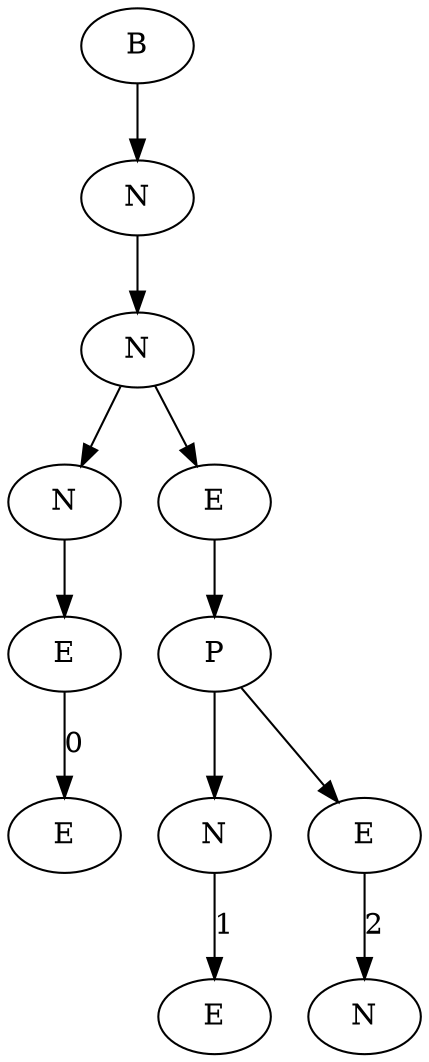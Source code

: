 digraph G{
7580752[label="E"]
7581328[label="E"]
7581328->7580752[label=0];
7581008[label="N"]
7581008->7581328;
7581520[label="E"]
7580944[label="N"]
7580944->7581520[label=1];
7581136[label="N"]
7581200[label="E"]
7581200->7581136[label=2];
7581168[label="P"]
7581168->7580944;
7581168->7581200;
7580880[label="E"]
7580880->7581168;
7581392[label="N"]
7581392->7581008;
7581392->7580880;
7581264[label="N"]
7581264->7581392;
7581296[label="B"]
7581296->7581264;
}